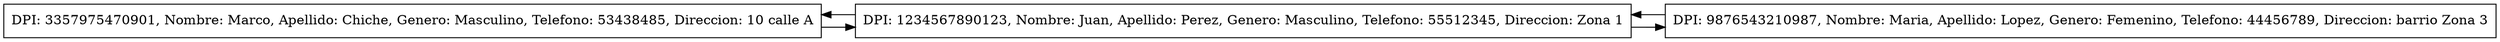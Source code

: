 digraph G {
rankdir=LR;
node [shape=record];
nodo0 [label="DPI: 3357975470901, Nombre:  Marco, Apellido:  Chiche, Genero:  Masculino, Telefono: 53438485, Direccion:  10 calle A"];
nodo1 [label="DPI: 1234567890123, Nombre:  Juan, Apellido:  Perez, Genero:  Masculino, Telefono: 55512345, Direccion:  Zona 1"];
nodo2 [label="DPI: 9876543210987, Nombre:  Maria, Apellido:  Lopez, Genero:  Femenino, Telefono: 44456789, Direccion:  barrio Zona 3"];
nodo0 -> nodo1;
nodo1 -> nodo0;
nodo1 -> nodo2;
nodo2 -> nodo1;
}